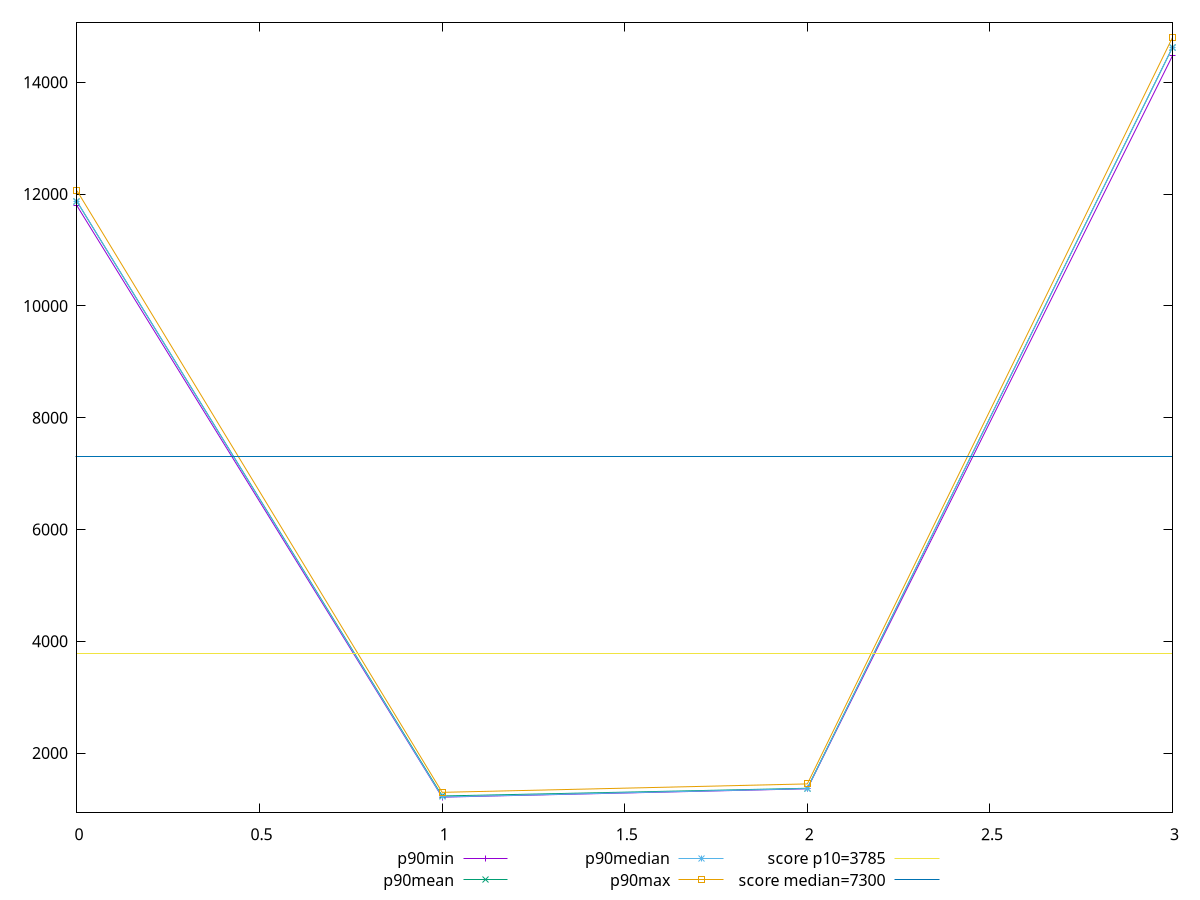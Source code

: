 reset

$p90Min <<EOF
0 11790.253
1 1211.5739999999998
2 1361.3310000000001
3 14475.333150000002
EOF

$p90Mean <<EOF
0 11865.951485106381
1 1232.6366670212765
2 1370.5044648936168
3 14624.706851595744
EOF

$p90Median <<EOF
0 11866.698999999999
1 1215.1254000000001
2 1364.3101499999998
3 14626.231499999998
EOF

$p90Max <<EOF
0 12059.725000000002
1 1297.4343000000001
2 1448.4814999999999
3 14801.880999999998
EOF

set key outside below
set xrange [0:3]
set yrange [939.7678599999999:15073.687139999998]
set trange [939.7678599999999:15073.687139999998]
set terminal svg size 640, 560 enhanced background rgb 'white'
set output "reports/report_00032_2021-02-25T10-28-15.087Z/interactive/progression/value.svg"

plot $p90Min title "p90min" with linespoints, \
     $p90Mean title "p90mean" with linespoints, \
     $p90Median title "p90median" with linespoints, \
     $p90Max title "p90max" with linespoints, \
     3785 title "score p10=3785", \
     7300 title "score median=7300"

reset

